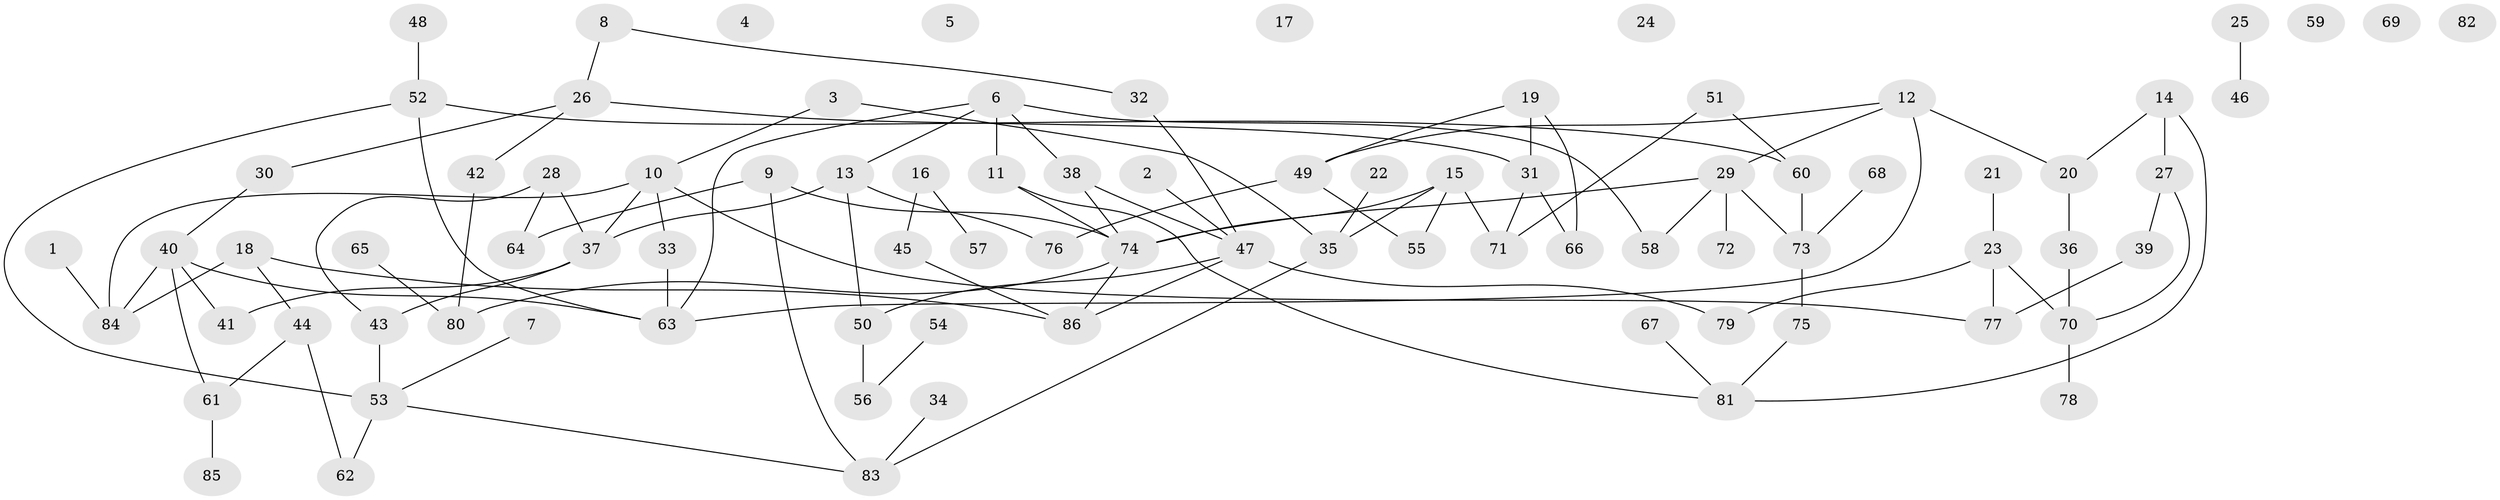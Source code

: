 // coarse degree distribution, {3: 0.14516129032258066, 1: 0.1935483870967742, 4: 0.12903225806451613, 0: 0.12903225806451613, 8: 0.03225806451612903, 7: 0.03225806451612903, 5: 0.06451612903225806, 9: 0.016129032258064516, 2: 0.24193548387096775, 6: 0.016129032258064516}
// Generated by graph-tools (version 1.1) at 2025/41/03/06/25 10:41:22]
// undirected, 86 vertices, 109 edges
graph export_dot {
graph [start="1"]
  node [color=gray90,style=filled];
  1;
  2;
  3;
  4;
  5;
  6;
  7;
  8;
  9;
  10;
  11;
  12;
  13;
  14;
  15;
  16;
  17;
  18;
  19;
  20;
  21;
  22;
  23;
  24;
  25;
  26;
  27;
  28;
  29;
  30;
  31;
  32;
  33;
  34;
  35;
  36;
  37;
  38;
  39;
  40;
  41;
  42;
  43;
  44;
  45;
  46;
  47;
  48;
  49;
  50;
  51;
  52;
  53;
  54;
  55;
  56;
  57;
  58;
  59;
  60;
  61;
  62;
  63;
  64;
  65;
  66;
  67;
  68;
  69;
  70;
  71;
  72;
  73;
  74;
  75;
  76;
  77;
  78;
  79;
  80;
  81;
  82;
  83;
  84;
  85;
  86;
  1 -- 84;
  2 -- 47;
  3 -- 10;
  3 -- 35;
  6 -- 11;
  6 -- 13;
  6 -- 38;
  6 -- 58;
  6 -- 63;
  7 -- 53;
  8 -- 26;
  8 -- 32;
  9 -- 64;
  9 -- 74;
  9 -- 83;
  10 -- 33;
  10 -- 37;
  10 -- 77;
  10 -- 84;
  11 -- 74;
  11 -- 81;
  12 -- 20;
  12 -- 29;
  12 -- 49;
  12 -- 63;
  13 -- 37;
  13 -- 50;
  13 -- 76;
  14 -- 20;
  14 -- 27;
  14 -- 81;
  15 -- 35;
  15 -- 55;
  15 -- 71;
  15 -- 74;
  16 -- 45;
  16 -- 57;
  18 -- 44;
  18 -- 84;
  18 -- 86;
  19 -- 31;
  19 -- 49;
  19 -- 66;
  20 -- 36;
  21 -- 23;
  22 -- 35;
  23 -- 70;
  23 -- 77;
  23 -- 79;
  25 -- 46;
  26 -- 30;
  26 -- 31;
  26 -- 42;
  27 -- 39;
  27 -- 70;
  28 -- 37;
  28 -- 43;
  28 -- 64;
  29 -- 58;
  29 -- 72;
  29 -- 73;
  29 -- 74;
  30 -- 40;
  31 -- 66;
  31 -- 71;
  32 -- 47;
  33 -- 63;
  34 -- 83;
  35 -- 83;
  36 -- 70;
  37 -- 41;
  37 -- 43;
  38 -- 47;
  38 -- 74;
  39 -- 77;
  40 -- 41;
  40 -- 61;
  40 -- 63;
  40 -- 84;
  42 -- 80;
  43 -- 53;
  44 -- 61;
  44 -- 62;
  45 -- 86;
  47 -- 50;
  47 -- 79;
  47 -- 86;
  48 -- 52;
  49 -- 55;
  49 -- 76;
  50 -- 56;
  51 -- 60;
  51 -- 71;
  52 -- 53;
  52 -- 60;
  52 -- 63;
  53 -- 62;
  53 -- 83;
  54 -- 56;
  60 -- 73;
  61 -- 85;
  65 -- 80;
  67 -- 81;
  68 -- 73;
  70 -- 78;
  73 -- 75;
  74 -- 80;
  74 -- 86;
  75 -- 81;
}
